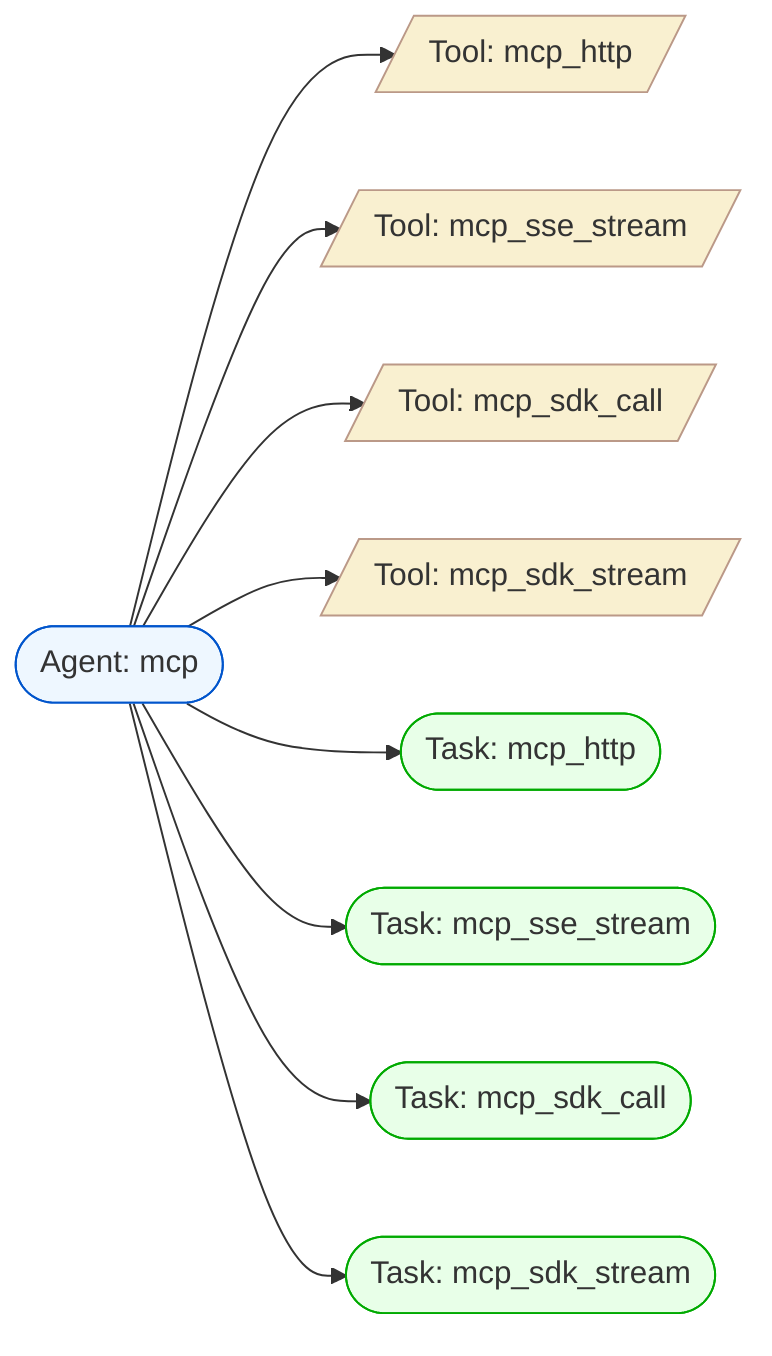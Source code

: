 flowchart LR
  mcp(["Agent: mcp"])
  class mcp agent;
  classDef agent fill:#eef7ff,stroke:#05c;
  classDef tool fill:#f9f0d0,stroke:#b98;
  classDef task fill:#e8ffe8,stroke:#0a0;
  tool_mcp_mcp_http[/"Tool: mcp_http"/]
  class tool_mcp_mcp_http tool;
  mcp --> tool_mcp_mcp_http
  tool_mcp_mcp_sse_stream[/"Tool: mcp_sse_stream"/]
  class tool_mcp_mcp_sse_stream tool;
  mcp --> tool_mcp_mcp_sse_stream
  tool_mcp_mcp_sdk_call[/"Tool: mcp_sdk_call"/]
  class tool_mcp_mcp_sdk_call tool;
  mcp --> tool_mcp_mcp_sdk_call
  tool_mcp_mcp_sdk_stream[/"Tool: mcp_sdk_stream"/]
  class tool_mcp_mcp_sdk_stream tool;
  mcp --> tool_mcp_mcp_sdk_stream
  task_mcp_mcp_http(["Task: mcp_http"])
  class task_mcp_mcp_http task;
  mcp --> task_mcp_mcp_http
  task_mcp_mcp_sse_stream(["Task: mcp_sse_stream"])
  class task_mcp_mcp_sse_stream task;
  mcp --> task_mcp_mcp_sse_stream
  task_mcp_mcp_sdk_call(["Task: mcp_sdk_call"])
  class task_mcp_mcp_sdk_call task;
  mcp --> task_mcp_mcp_sdk_call
  task_mcp_mcp_sdk_stream(["Task: mcp_sdk_stream"])
  class task_mcp_mcp_sdk_stream task;
  mcp --> task_mcp_mcp_sdk_stream